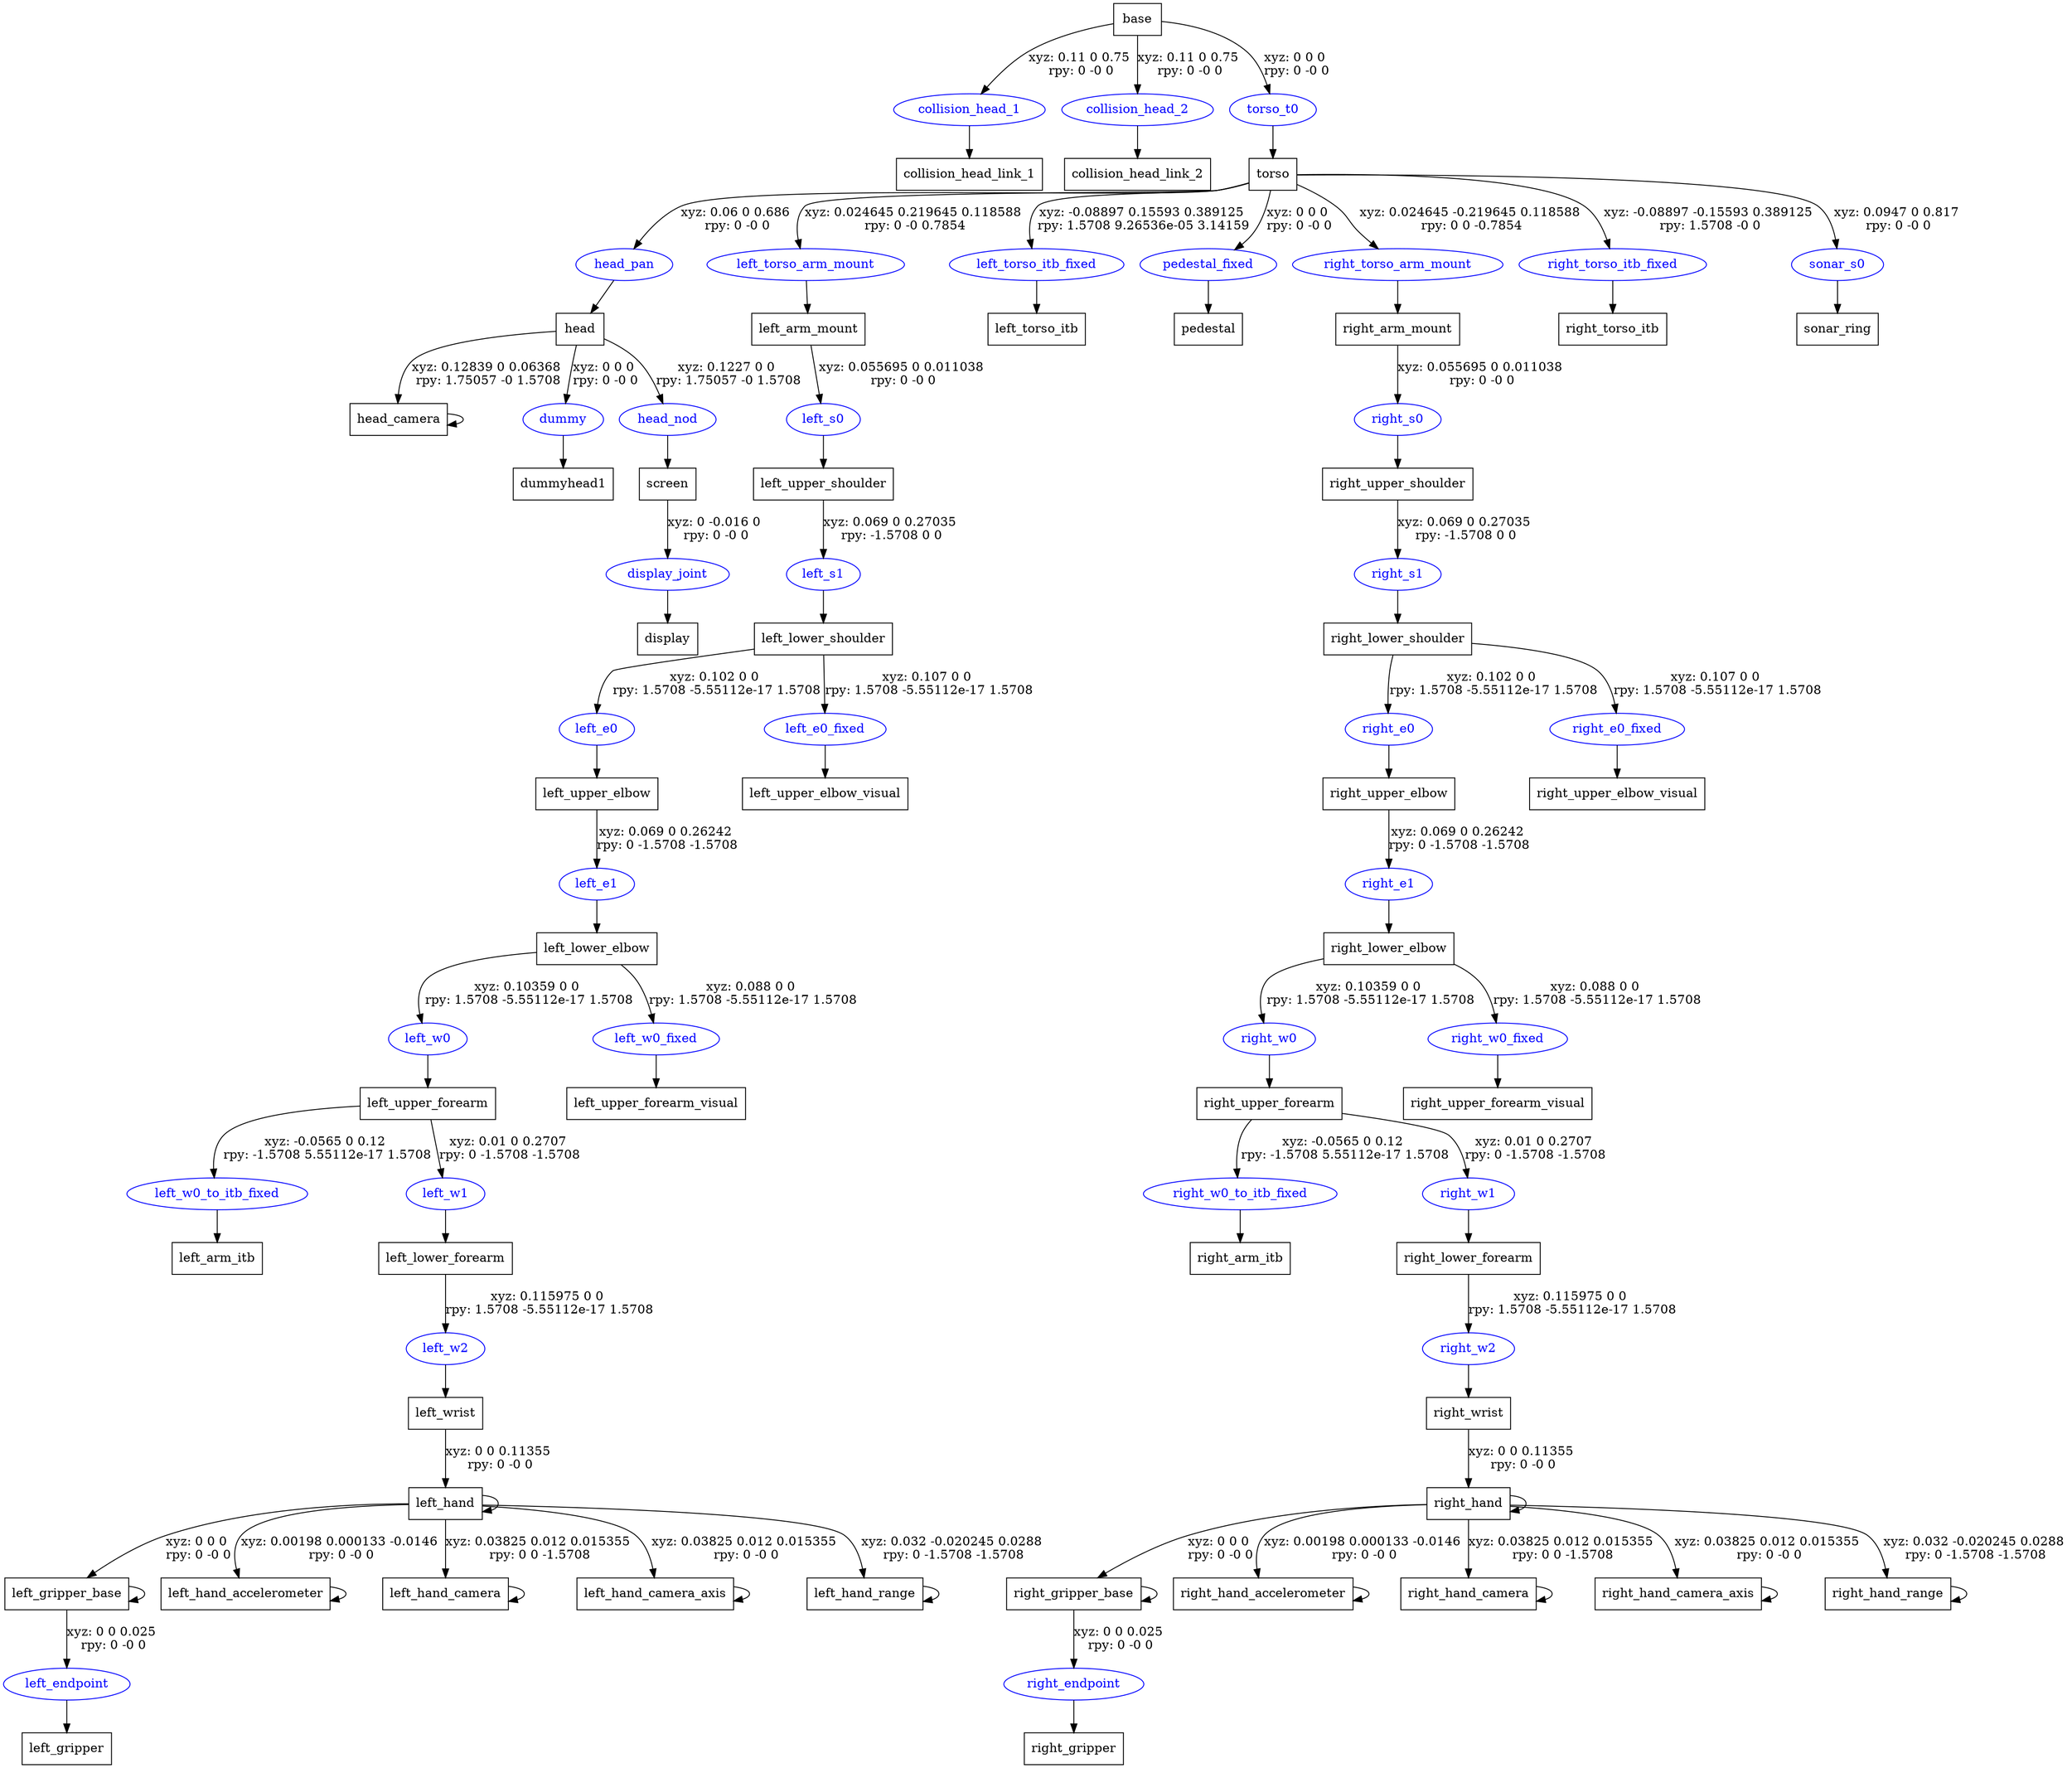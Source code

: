 digraph G {
node [shape=box];
"base" [label="base"];
"collision_head_link_1" [label="collision_head_link_1"];
"collision_head_link_2" [label="collision_head_link_2"];
"torso" [label="torso"];
"head" [label="head"];
"dummyhead1" [label="dummyhead1"];
"head_camera" [label="head_camera"];
"screen" [label="screen"];
"display" [label="display"];
"left_arm_mount" [label="left_arm_mount"];
"left_upper_shoulder" [label="left_upper_shoulder"];
"left_lower_shoulder" [label="left_lower_shoulder"];
"left_upper_elbow" [label="left_upper_elbow"];
"left_lower_elbow" [label="left_lower_elbow"];
"left_upper_forearm" [label="left_upper_forearm"];
"left_arm_itb" [label="left_arm_itb"];
"left_lower_forearm" [label="left_lower_forearm"];
"left_wrist" [label="left_wrist"];
"left_hand" [label="left_hand"];
"left_gripper_base" [label="left_gripper_base"];
"left_gripper" [label="left_gripper"];
"left_hand_accelerometer" [label="left_hand_accelerometer"];
"left_hand_camera" [label="left_hand_camera"];
"left_hand_camera_axis" [label="left_hand_camera_axis"];
"left_hand_range" [label="left_hand_range"];
"left_upper_forearm_visual" [label="left_upper_forearm_visual"];
"left_upper_elbow_visual" [label="left_upper_elbow_visual"];
"left_torso_itb" [label="left_torso_itb"];
"pedestal" [label="pedestal"];
"right_arm_mount" [label="right_arm_mount"];
"right_upper_shoulder" [label="right_upper_shoulder"];
"right_lower_shoulder" [label="right_lower_shoulder"];
"right_upper_elbow" [label="right_upper_elbow"];
"right_lower_elbow" [label="right_lower_elbow"];
"right_upper_forearm" [label="right_upper_forearm"];
"right_arm_itb" [label="right_arm_itb"];
"right_lower_forearm" [label="right_lower_forearm"];
"right_wrist" [label="right_wrist"];
"right_hand" [label="right_hand"];
"right_gripper_base" [label="right_gripper_base"];
"right_gripper" [label="right_gripper"];
"right_hand_accelerometer" [label="right_hand_accelerometer"];
"right_hand_camera" [label="right_hand_camera"];
"right_hand_camera_axis" [label="right_hand_camera_axis"];
"right_hand_range" [label="right_hand_range"];
"right_upper_forearm_visual" [label="right_upper_forearm_visual"];
"right_upper_elbow_visual" [label="right_upper_elbow_visual"];
"right_torso_itb" [label="right_torso_itb"];
"sonar_ring" [label="sonar_ring"];
node [shape=ellipse, color=blue, fontcolor=blue];
"base" -> "collision_head_1" [label="xyz: 0.11 0 0.75 \nrpy: 0 -0 0"]
"collision_head_1" -> "collision_head_link_1"
"base" -> "collision_head_2" [label="xyz: 0.11 0 0.75 \nrpy: 0 -0 0"]
"collision_head_2" -> "collision_head_link_2"
"base" -> "torso_t0" [label="xyz: 0 0 0 \nrpy: 0 -0 0"]
"torso_t0" -> "torso"
"torso" -> "head_pan" [label="xyz: 0.06 0 0.686 \nrpy: 0 -0 0"]
"head_pan" -> "head"
"head" -> "dummy" [label="xyz: 0 0 0 \nrpy: 0 -0 0"]
"dummy" -> "dummyhead1"
"head" -> "head_camera" [label="xyz: 0.12839 0 0.06368 \nrpy: 1.75057 -0 1.5708"]
"head_camera" -> "head_camera"
"head" -> "head_nod" [label="xyz: 0.1227 0 0 \nrpy: 1.75057 -0 1.5708"]
"head_nod" -> "screen"
"screen" -> "display_joint" [label="xyz: 0 -0.016 0 \nrpy: 0 -0 0"]
"display_joint" -> "display"
"torso" -> "left_torso_arm_mount" [label="xyz: 0.024645 0.219645 0.118588 \nrpy: 0 -0 0.7854"]
"left_torso_arm_mount" -> "left_arm_mount"
"left_arm_mount" -> "left_s0" [label="xyz: 0.055695 0 0.011038 \nrpy: 0 -0 0"]
"left_s0" -> "left_upper_shoulder"
"left_upper_shoulder" -> "left_s1" [label="xyz: 0.069 0 0.27035 \nrpy: -1.5708 0 0"]
"left_s1" -> "left_lower_shoulder"
"left_lower_shoulder" -> "left_e0" [label="xyz: 0.102 0 0 \nrpy: 1.5708 -5.55112e-17 1.5708"]
"left_e0" -> "left_upper_elbow"
"left_upper_elbow" -> "left_e1" [label="xyz: 0.069 0 0.26242 \nrpy: 0 -1.5708 -1.5708"]
"left_e1" -> "left_lower_elbow"
"left_lower_elbow" -> "left_w0" [label="xyz: 0.10359 0 0 \nrpy: 1.5708 -5.55112e-17 1.5708"]
"left_w0" -> "left_upper_forearm"
"left_upper_forearm" -> "left_w0_to_itb_fixed" [label="xyz: -0.0565 0 0.12 \nrpy: -1.5708 5.55112e-17 1.5708"]
"left_w0_to_itb_fixed" -> "left_arm_itb"
"left_upper_forearm" -> "left_w1" [label="xyz: 0.01 0 0.2707 \nrpy: 0 -1.5708 -1.5708"]
"left_w1" -> "left_lower_forearm"
"left_lower_forearm" -> "left_w2" [label="xyz: 0.115975 0 0 \nrpy: 1.5708 -5.55112e-17 1.5708"]
"left_w2" -> "left_wrist"
"left_wrist" -> "left_hand" [label="xyz: 0 0 0.11355 \nrpy: 0 -0 0"]
"left_hand" -> "left_hand"
"left_hand" -> "left_gripper_base" [label="xyz: 0 0 0 \nrpy: 0 -0 0"]
"left_gripper_base" -> "left_gripper_base"
"left_gripper_base" -> "left_endpoint" [label="xyz: 0 0 0.025 \nrpy: 0 -0 0"]
"left_endpoint" -> "left_gripper"
"left_hand" -> "left_hand_accelerometer" [label="xyz: 0.00198 0.000133 -0.0146 \nrpy: 0 -0 0"]
"left_hand_accelerometer" -> "left_hand_accelerometer"
"left_hand" -> "left_hand_camera" [label="xyz: 0.03825 0.012 0.015355 \nrpy: 0 0 -1.5708"]
"left_hand_camera" -> "left_hand_camera"
"left_hand" -> "left_hand_camera_axis" [label="xyz: 0.03825 0.012 0.015355 \nrpy: 0 -0 0"]
"left_hand_camera_axis" -> "left_hand_camera_axis"
"left_hand" -> "left_hand_range" [label="xyz: 0.032 -0.020245 0.0288 \nrpy: 0 -1.5708 -1.5708"]
"left_hand_range" -> "left_hand_range"
"left_lower_elbow" -> "left_w0_fixed" [label="xyz: 0.088 0 0 \nrpy: 1.5708 -5.55112e-17 1.5708"]
"left_w0_fixed" -> "left_upper_forearm_visual"
"left_lower_shoulder" -> "left_e0_fixed" [label="xyz: 0.107 0 0 \nrpy: 1.5708 -5.55112e-17 1.5708"]
"left_e0_fixed" -> "left_upper_elbow_visual"
"torso" -> "left_torso_itb_fixed" [label="xyz: -0.08897 0.15593 0.389125 \nrpy: 1.5708 9.26536e-05 3.14159"]
"left_torso_itb_fixed" -> "left_torso_itb"
"torso" -> "pedestal_fixed" [label="xyz: 0 0 0 \nrpy: 0 -0 0"]
"pedestal_fixed" -> "pedestal"
"torso" -> "right_torso_arm_mount" [label="xyz: 0.024645 -0.219645 0.118588 \nrpy: 0 0 -0.7854"]
"right_torso_arm_mount" -> "right_arm_mount"
"right_arm_mount" -> "right_s0" [label="xyz: 0.055695 0 0.011038 \nrpy: 0 -0 0"]
"right_s0" -> "right_upper_shoulder"
"right_upper_shoulder" -> "right_s1" [label="xyz: 0.069 0 0.27035 \nrpy: -1.5708 0 0"]
"right_s1" -> "right_lower_shoulder"
"right_lower_shoulder" -> "right_e0" [label="xyz: 0.102 0 0 \nrpy: 1.5708 -5.55112e-17 1.5708"]
"right_e0" -> "right_upper_elbow"
"right_upper_elbow" -> "right_e1" [label="xyz: 0.069 0 0.26242 \nrpy: 0 -1.5708 -1.5708"]
"right_e1" -> "right_lower_elbow"
"right_lower_elbow" -> "right_w0" [label="xyz: 0.10359 0 0 \nrpy: 1.5708 -5.55112e-17 1.5708"]
"right_w0" -> "right_upper_forearm"
"right_upper_forearm" -> "right_w0_to_itb_fixed" [label="xyz: -0.0565 0 0.12 \nrpy: -1.5708 5.55112e-17 1.5708"]
"right_w0_to_itb_fixed" -> "right_arm_itb"
"right_upper_forearm" -> "right_w1" [label="xyz: 0.01 0 0.2707 \nrpy: 0 -1.5708 -1.5708"]
"right_w1" -> "right_lower_forearm"
"right_lower_forearm" -> "right_w2" [label="xyz: 0.115975 0 0 \nrpy: 1.5708 -5.55112e-17 1.5708"]
"right_w2" -> "right_wrist"
"right_wrist" -> "right_hand" [label="xyz: 0 0 0.11355 \nrpy: 0 -0 0"]
"right_hand" -> "right_hand"
"right_hand" -> "right_gripper_base" [label="xyz: 0 0 0 \nrpy: 0 -0 0"]
"right_gripper_base" -> "right_gripper_base"
"right_gripper_base" -> "right_endpoint" [label="xyz: 0 0 0.025 \nrpy: 0 -0 0"]
"right_endpoint" -> "right_gripper"
"right_hand" -> "right_hand_accelerometer" [label="xyz: 0.00198 0.000133 -0.0146 \nrpy: 0 -0 0"]
"right_hand_accelerometer" -> "right_hand_accelerometer"
"right_hand" -> "right_hand_camera" [label="xyz: 0.03825 0.012 0.015355 \nrpy: 0 0 -1.5708"]
"right_hand_camera" -> "right_hand_camera"
"right_hand" -> "right_hand_camera_axis" [label="xyz: 0.03825 0.012 0.015355 \nrpy: 0 -0 0"]
"right_hand_camera_axis" -> "right_hand_camera_axis"
"right_hand" -> "right_hand_range" [label="xyz: 0.032 -0.020245 0.0288 \nrpy: 0 -1.5708 -1.5708"]
"right_hand_range" -> "right_hand_range"
"right_lower_elbow" -> "right_w0_fixed" [label="xyz: 0.088 0 0 \nrpy: 1.5708 -5.55112e-17 1.5708"]
"right_w0_fixed" -> "right_upper_forearm_visual"
"right_lower_shoulder" -> "right_e0_fixed" [label="xyz: 0.107 0 0 \nrpy: 1.5708 -5.55112e-17 1.5708"]
"right_e0_fixed" -> "right_upper_elbow_visual"
"torso" -> "right_torso_itb_fixed" [label="xyz: -0.08897 -0.15593 0.389125 \nrpy: 1.5708 -0 0"]
"right_torso_itb_fixed" -> "right_torso_itb"
"torso" -> "sonar_s0" [label="xyz: 0.0947 0 0.817 \nrpy: 0 -0 0"]
"sonar_s0" -> "sonar_ring"
}
